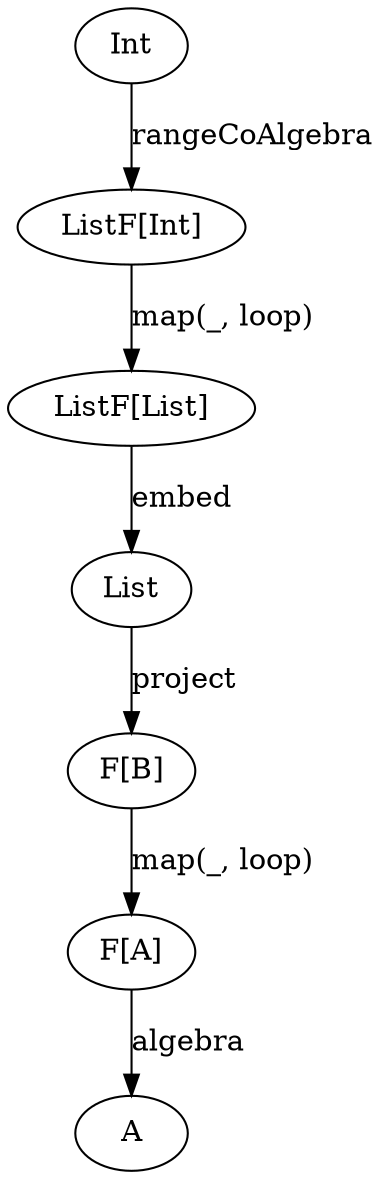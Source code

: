 digraph {
    class="dual"

    B[label="List"]

    subgraph FB_graph {
        anaFB[label="ListF[List]"]
        cataFB[label="F[B]" class="disabled"]
    }

    subgraph FA_graph {
        anaFA[label="ListF[Int]" class="disabled"]
        cataFA[label="F[A]" class="disabled"]
    }

    subgraph A_graph {
        anaA[label=Int class="disabled"]
        cataA[label=A class="disabled"]
    }

    B      -> cataFB[label=project class="disabled"]
    cataFB -> cataFA[label="map(_, loop)" class="disabled"]
    cataFA -> cataA[label=algebra class="disabled"]

    anaA  -> anaFA[label=rangeCoAlgebra class="disabled"]
    anaFA -> anaFB[label="map(_, loop)" class="disabled"]
    anaFB -> B[label=embed]
}
